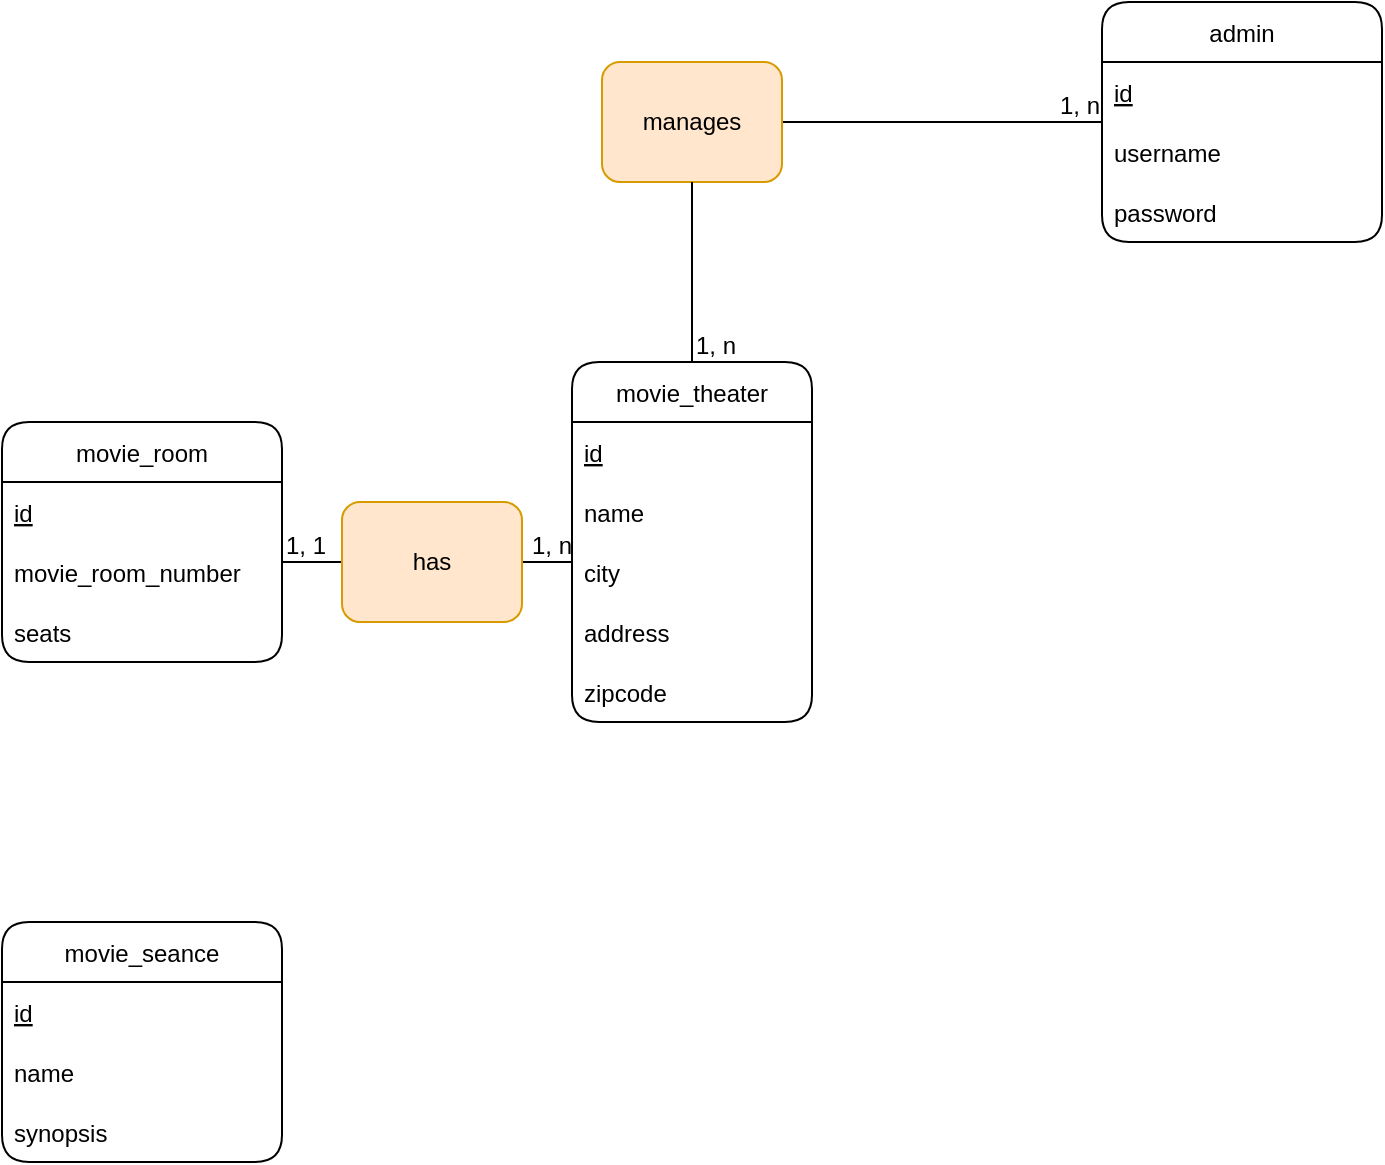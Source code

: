 <mxfile version="20.0.1" type="github">
  <diagram id="1Y-h_gMSpbXjNAjZNNcW" name="Page-1">
    <mxGraphModel dx="981" dy="526" grid="1" gridSize="10" guides="1" tooltips="1" connect="1" arrows="1" fold="1" page="1" pageScale="1" pageWidth="827" pageHeight="1169" math="0" shadow="0">
      <root>
        <mxCell id="0" />
        <mxCell id="1" parent="0" />
        <mxCell id="LCUx6dB7vMvkdcI-Hgyc-2" value="movie_theater" style="swimlane;fontStyle=0;childLayout=stackLayout;horizontal=1;startSize=30;horizontalStack=0;resizeParent=1;resizeParentMax=0;resizeLast=0;collapsible=1;marginBottom=0;rounded=1;swimlaneLine=1;verticalAlign=middle;" parent="1" vertex="1">
          <mxGeometry x="335" y="220" width="120" height="180" as="geometry" />
        </mxCell>
        <mxCell id="LCUx6dB7vMvkdcI-Hgyc-3" value="id" style="text;strokeColor=none;fillColor=none;align=left;verticalAlign=middle;spacingLeft=4;spacingRight=4;overflow=hidden;points=[[0,0.5],[1,0.5]];portConstraint=eastwest;rotatable=0;fontStyle=4" parent="LCUx6dB7vMvkdcI-Hgyc-2" vertex="1">
          <mxGeometry y="30" width="120" height="30" as="geometry" />
        </mxCell>
        <mxCell id="LCUx6dB7vMvkdcI-Hgyc-4" value="name" style="text;strokeColor=none;fillColor=none;align=left;verticalAlign=middle;spacingLeft=4;spacingRight=4;overflow=hidden;points=[[0,0.5],[1,0.5]];portConstraint=eastwest;rotatable=0;" parent="LCUx6dB7vMvkdcI-Hgyc-2" vertex="1">
          <mxGeometry y="60" width="120" height="30" as="geometry" />
        </mxCell>
        <object label="city" id="LCUx6dB7vMvkdcI-Hgyc-5">
          <mxCell style="text;strokeColor=none;fillColor=none;align=left;verticalAlign=middle;spacingLeft=4;spacingRight=4;overflow=hidden;points=[[0,0.5],[1,0.5]];portConstraint=eastwest;rotatable=0;" parent="LCUx6dB7vMvkdcI-Hgyc-2" vertex="1">
            <mxGeometry y="90" width="120" height="30" as="geometry" />
          </mxCell>
        </object>
        <mxCell id="LCUx6dB7vMvkdcI-Hgyc-9" value="address" style="text;strokeColor=none;fillColor=none;align=left;verticalAlign=middle;spacingLeft=4;spacingRight=4;overflow=hidden;points=[[0,0.5],[1,0.5]];portConstraint=eastwest;rotatable=0;" parent="LCUx6dB7vMvkdcI-Hgyc-2" vertex="1">
          <mxGeometry y="120" width="120" height="30" as="geometry" />
        </mxCell>
        <mxCell id="LCUx6dB7vMvkdcI-Hgyc-8" value="zipcode" style="text;strokeColor=none;fillColor=none;align=left;verticalAlign=middle;spacingLeft=4;spacingRight=4;overflow=hidden;points=[[0,0.5],[1,0.5]];portConstraint=eastwest;rotatable=0;" parent="LCUx6dB7vMvkdcI-Hgyc-2" vertex="1">
          <mxGeometry y="150" width="120" height="30" as="geometry" />
        </mxCell>
        <mxCell id="LCUx6dB7vMvkdcI-Hgyc-10" value="admin" style="swimlane;fontStyle=0;childLayout=stackLayout;horizontal=1;startSize=30;horizontalStack=0;resizeParent=1;resizeParentMax=0;resizeLast=0;collapsible=1;marginBottom=0;rounded=1;" parent="1" vertex="1">
          <mxGeometry x="600" y="40" width="140" height="120" as="geometry" />
        </mxCell>
        <mxCell id="LCUx6dB7vMvkdcI-Hgyc-11" value="id" style="text;strokeColor=none;fillColor=none;align=left;verticalAlign=middle;spacingLeft=4;spacingRight=4;overflow=hidden;points=[[0,0.5],[1,0.5]];portConstraint=eastwest;rotatable=0;rounded=1;fontStyle=4" parent="LCUx6dB7vMvkdcI-Hgyc-10" vertex="1">
          <mxGeometry y="30" width="140" height="30" as="geometry" />
        </mxCell>
        <mxCell id="LCUx6dB7vMvkdcI-Hgyc-12" value="username" style="text;strokeColor=none;fillColor=none;align=left;verticalAlign=middle;spacingLeft=4;spacingRight=4;overflow=hidden;points=[[0,0.5],[1,0.5]];portConstraint=eastwest;rotatable=0;rounded=1;" parent="LCUx6dB7vMvkdcI-Hgyc-10" vertex="1">
          <mxGeometry y="60" width="140" height="30" as="geometry" />
        </mxCell>
        <mxCell id="LCUx6dB7vMvkdcI-Hgyc-13" value="password" style="text;strokeColor=none;fillColor=none;align=left;verticalAlign=middle;spacingLeft=4;spacingRight=4;overflow=hidden;points=[[0,0.5],[1,0.5]];portConstraint=eastwest;rotatable=0;rounded=1;" parent="LCUx6dB7vMvkdcI-Hgyc-10" vertex="1">
          <mxGeometry y="90" width="140" height="30" as="geometry" />
        </mxCell>
        <mxCell id="8nlPESdQlSbIShFrbJUq-12" value="" style="endArrow=none;html=1;rounded=0;startArrow=none;" edge="1" parent="1" source="8nlPESdQlSbIShFrbJUq-15">
          <mxGeometry relative="1" as="geometry">
            <mxPoint x="380" y="80" as="sourcePoint" />
            <mxPoint x="600" y="100" as="targetPoint" />
          </mxGeometry>
        </mxCell>
        <mxCell id="8nlPESdQlSbIShFrbJUq-14" value="1, n" style="resizable=0;html=1;align=right;verticalAlign=bottom;rounded=1;fillColor=#FFF5F5;" connectable="0" vertex="1" parent="8nlPESdQlSbIShFrbJUq-12">
          <mxGeometry x="1" relative="1" as="geometry">
            <mxPoint x="-1" as="offset" />
          </mxGeometry>
        </mxCell>
        <mxCell id="8nlPESdQlSbIShFrbJUq-15" value="manages" style="rounded=1;whiteSpace=wrap;html=1;fillColor=#ffe6cc;strokeColor=#d79b00;" vertex="1" parent="1">
          <mxGeometry x="350" y="70" width="90" height="60" as="geometry" />
        </mxCell>
        <mxCell id="8nlPESdQlSbIShFrbJUq-16" value="" style="endArrow=none;html=1;rounded=0;exitX=0.5;exitY=0;exitDx=0;exitDy=0;" edge="1" parent="1" source="LCUx6dB7vMvkdcI-Hgyc-2" target="8nlPESdQlSbIShFrbJUq-15">
          <mxGeometry relative="1" as="geometry">
            <mxPoint x="180" y="80" as="sourcePoint" />
            <mxPoint x="400" y="80" as="targetPoint" />
          </mxGeometry>
        </mxCell>
        <mxCell id="8nlPESdQlSbIShFrbJUq-17" value="1, n" style="resizable=0;html=1;align=left;verticalAlign=bottom;rounded=1;fillColor=#FFF5F5;" connectable="0" vertex="1" parent="8nlPESdQlSbIShFrbJUq-16">
          <mxGeometry x="-1" relative="1" as="geometry">
            <mxPoint as="offset" />
          </mxGeometry>
        </mxCell>
        <mxCell id="8nlPESdQlSbIShFrbJUq-23" value="movie_room" style="swimlane;fontStyle=0;childLayout=stackLayout;horizontal=1;startSize=30;horizontalStack=0;resizeParent=1;resizeParentMax=0;resizeLast=0;collapsible=1;marginBottom=0;rounded=1;" vertex="1" parent="1">
          <mxGeometry x="50" y="250" width="140" height="120" as="geometry" />
        </mxCell>
        <mxCell id="8nlPESdQlSbIShFrbJUq-24" value="id" style="text;strokeColor=none;fillColor=none;align=left;verticalAlign=middle;spacingLeft=4;spacingRight=4;overflow=hidden;points=[[0,0.5],[1,0.5]];portConstraint=eastwest;rotatable=0;rounded=1;fontStyle=4" vertex="1" parent="8nlPESdQlSbIShFrbJUq-23">
          <mxGeometry y="30" width="140" height="30" as="geometry" />
        </mxCell>
        <mxCell id="8nlPESdQlSbIShFrbJUq-25" value="movie_room_number" style="text;strokeColor=none;fillColor=none;align=left;verticalAlign=middle;spacingLeft=4;spacingRight=4;overflow=hidden;points=[[0,0.5],[1,0.5]];portConstraint=eastwest;rotatable=0;rounded=1;" vertex="1" parent="8nlPESdQlSbIShFrbJUq-23">
          <mxGeometry y="60" width="140" height="30" as="geometry" />
        </mxCell>
        <mxCell id="8nlPESdQlSbIShFrbJUq-26" value="seats" style="text;strokeColor=none;fillColor=none;align=left;verticalAlign=middle;spacingLeft=4;spacingRight=4;overflow=hidden;points=[[0,0.5],[1,0.5]];portConstraint=eastwest;rotatable=0;rounded=1;" vertex="1" parent="8nlPESdQlSbIShFrbJUq-23">
          <mxGeometry y="90" width="140" height="30" as="geometry" />
        </mxCell>
        <mxCell id="8nlPESdQlSbIShFrbJUq-29" value="" style="endArrow=none;html=1;rounded=0;" edge="1" parent="1">
          <mxGeometry relative="1" as="geometry">
            <mxPoint x="190" y="320" as="sourcePoint" />
            <mxPoint x="335" y="320" as="targetPoint" />
          </mxGeometry>
        </mxCell>
        <mxCell id="8nlPESdQlSbIShFrbJUq-30" value="1, 1" style="resizable=0;html=1;align=left;verticalAlign=bottom;rounded=1;fillColor=#FFF5F5;" connectable="0" vertex="1" parent="8nlPESdQlSbIShFrbJUq-29">
          <mxGeometry x="-1" relative="1" as="geometry" />
        </mxCell>
        <mxCell id="8nlPESdQlSbIShFrbJUq-31" value="1, n" style="resizable=0;html=1;align=right;verticalAlign=bottom;rounded=1;fillColor=#FFF5F5;" connectable="0" vertex="1" parent="8nlPESdQlSbIShFrbJUq-29">
          <mxGeometry x="1" relative="1" as="geometry" />
        </mxCell>
        <mxCell id="8nlPESdQlSbIShFrbJUq-28" value="has" style="rounded=1;whiteSpace=wrap;html=1;fillColor=#ffe6cc;strokeColor=#d79b00;" vertex="1" parent="1">
          <mxGeometry x="220" y="290" width="90" height="60" as="geometry" />
        </mxCell>
        <mxCell id="8nlPESdQlSbIShFrbJUq-33" value="movie_seance" style="swimlane;fontStyle=0;childLayout=stackLayout;horizontal=1;startSize=30;horizontalStack=0;resizeParent=1;resizeParentMax=0;resizeLast=0;collapsible=1;marginBottom=0;rounded=1;" vertex="1" parent="1">
          <mxGeometry x="50" y="500" width="140" height="120" as="geometry" />
        </mxCell>
        <mxCell id="8nlPESdQlSbIShFrbJUq-34" value="id" style="text;strokeColor=none;fillColor=none;align=left;verticalAlign=middle;spacingLeft=4;spacingRight=4;overflow=hidden;points=[[0,0.5],[1,0.5]];portConstraint=eastwest;rotatable=0;rounded=1;fontStyle=4" vertex="1" parent="8nlPESdQlSbIShFrbJUq-33">
          <mxGeometry y="30" width="140" height="30" as="geometry" />
        </mxCell>
        <mxCell id="8nlPESdQlSbIShFrbJUq-35" value="name" style="text;strokeColor=none;fillColor=none;align=left;verticalAlign=middle;spacingLeft=4;spacingRight=4;overflow=hidden;points=[[0,0.5],[1,0.5]];portConstraint=eastwest;rotatable=0;rounded=1;" vertex="1" parent="8nlPESdQlSbIShFrbJUq-33">
          <mxGeometry y="60" width="140" height="30" as="geometry" />
        </mxCell>
        <mxCell id="8nlPESdQlSbIShFrbJUq-36" value="synopsis" style="text;strokeColor=none;fillColor=none;align=left;verticalAlign=middle;spacingLeft=4;spacingRight=4;overflow=hidden;points=[[0,0.5],[1,0.5]];portConstraint=eastwest;rotatable=0;rounded=1;" vertex="1" parent="8nlPESdQlSbIShFrbJUq-33">
          <mxGeometry y="90" width="140" height="30" as="geometry" />
        </mxCell>
      </root>
    </mxGraphModel>
  </diagram>
</mxfile>
